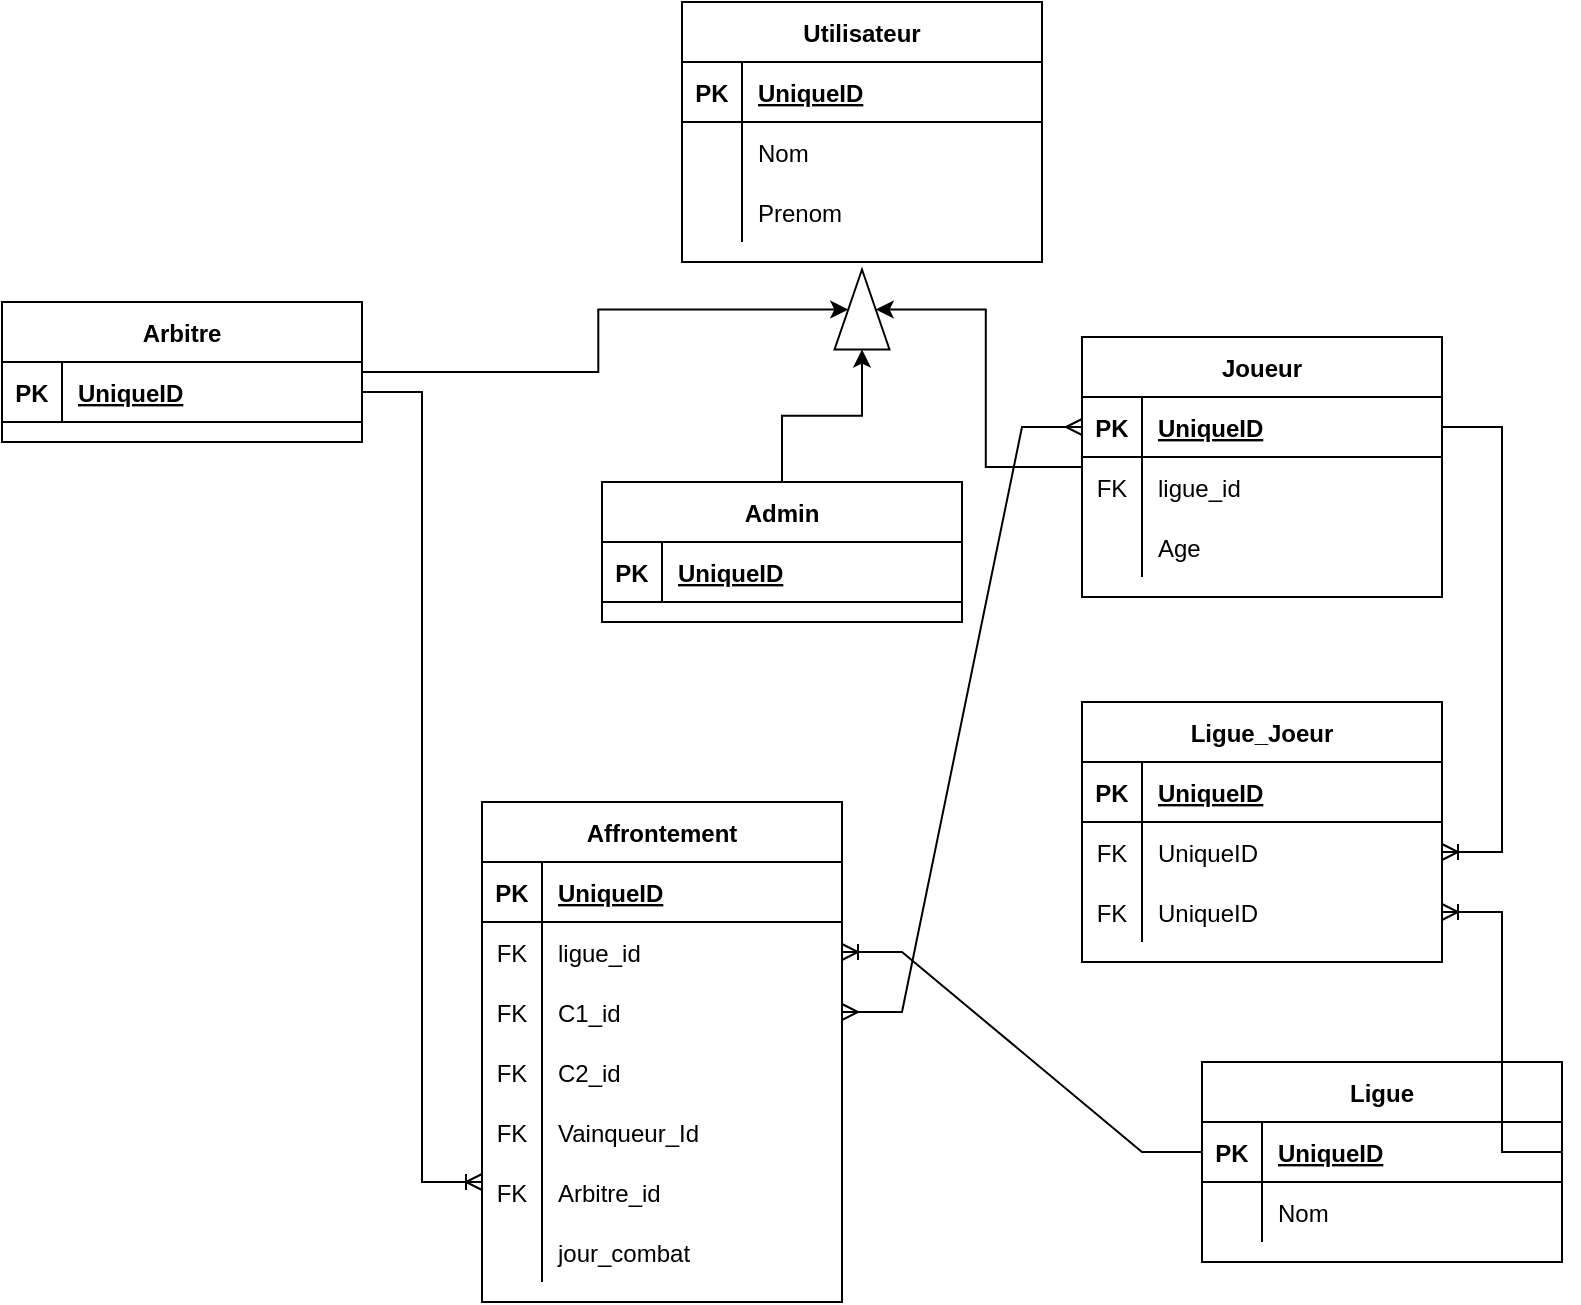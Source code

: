 <mxfile version="15.5.5" type="device"><diagram id="R2lEEEUBdFMjLlhIrx00" name="Page-1"><mxGraphModel dx="2333" dy="1814" grid="1" gridSize="10" guides="1" tooltips="1" connect="1" arrows="1" fold="1" page="1" pageScale="1" pageWidth="850" pageHeight="1100" math="0" shadow="0" extFonts="Permanent Marker^https://fonts.googleapis.com/css?family=Permanent+Marker"><root><mxCell id="0"/><mxCell id="1" parent="0"/><mxCell id="4Ku8pDSjTrNUl_6eFyk2-5" value="Affrontement" style="shape=table;startSize=30;container=1;collapsible=1;childLayout=tableLayout;fixedRows=1;rowLines=0;fontStyle=1;align=center;resizeLast=1;" vertex="1" parent="1"><mxGeometry x="190" y="100" width="180" height="250" as="geometry"/></mxCell><mxCell id="4Ku8pDSjTrNUl_6eFyk2-6" value="" style="shape=partialRectangle;collapsible=0;dropTarget=0;pointerEvents=0;fillColor=none;top=0;left=0;bottom=1;right=0;points=[[0,0.5],[1,0.5]];portConstraint=eastwest;" vertex="1" parent="4Ku8pDSjTrNUl_6eFyk2-5"><mxGeometry y="30" width="180" height="30" as="geometry"/></mxCell><mxCell id="4Ku8pDSjTrNUl_6eFyk2-7" value="PK" style="shape=partialRectangle;connectable=0;fillColor=none;top=0;left=0;bottom=0;right=0;fontStyle=1;overflow=hidden;" vertex="1" parent="4Ku8pDSjTrNUl_6eFyk2-6"><mxGeometry width="30" height="30" as="geometry"><mxRectangle width="30" height="30" as="alternateBounds"/></mxGeometry></mxCell><mxCell id="4Ku8pDSjTrNUl_6eFyk2-8" value="UniqueID" style="shape=partialRectangle;connectable=0;fillColor=none;top=0;left=0;bottom=0;right=0;align=left;spacingLeft=6;fontStyle=5;overflow=hidden;" vertex="1" parent="4Ku8pDSjTrNUl_6eFyk2-6"><mxGeometry x="30" width="150" height="30" as="geometry"><mxRectangle width="150" height="30" as="alternateBounds"/></mxGeometry></mxCell><mxCell id="4Ku8pDSjTrNUl_6eFyk2-172" value="" style="shape=partialRectangle;collapsible=0;dropTarget=0;pointerEvents=0;fillColor=none;top=0;left=0;bottom=0;right=0;points=[[0,0.5],[1,0.5]];portConstraint=eastwest;" vertex="1" parent="4Ku8pDSjTrNUl_6eFyk2-5"><mxGeometry y="60" width="180" height="30" as="geometry"/></mxCell><mxCell id="4Ku8pDSjTrNUl_6eFyk2-173" value="FK" style="shape=partialRectangle;connectable=0;fillColor=none;top=0;left=0;bottom=0;right=0;fontStyle=0;overflow=hidden;" vertex="1" parent="4Ku8pDSjTrNUl_6eFyk2-172"><mxGeometry width="30" height="30" as="geometry"><mxRectangle width="30" height="30" as="alternateBounds"/></mxGeometry></mxCell><mxCell id="4Ku8pDSjTrNUl_6eFyk2-174" value="ligue_id" style="shape=partialRectangle;connectable=0;fillColor=none;top=0;left=0;bottom=0;right=0;align=left;spacingLeft=6;fontStyle=0;overflow=hidden;" vertex="1" parent="4Ku8pDSjTrNUl_6eFyk2-172"><mxGeometry x="30" width="150" height="30" as="geometry"><mxRectangle width="150" height="30" as="alternateBounds"/></mxGeometry></mxCell><mxCell id="4Ku8pDSjTrNUl_6eFyk2-98" value="" style="shape=partialRectangle;collapsible=0;dropTarget=0;pointerEvents=0;fillColor=none;top=0;left=0;bottom=0;right=0;points=[[0,0.5],[1,0.5]];portConstraint=eastwest;" vertex="1" parent="4Ku8pDSjTrNUl_6eFyk2-5"><mxGeometry y="90" width="180" height="30" as="geometry"/></mxCell><mxCell id="4Ku8pDSjTrNUl_6eFyk2-99" value="FK" style="shape=partialRectangle;connectable=0;fillColor=none;top=0;left=0;bottom=0;right=0;fontStyle=0;overflow=hidden;" vertex="1" parent="4Ku8pDSjTrNUl_6eFyk2-98"><mxGeometry width="30" height="30" as="geometry"><mxRectangle width="30" height="30" as="alternateBounds"/></mxGeometry></mxCell><mxCell id="4Ku8pDSjTrNUl_6eFyk2-100" value="C1_id" style="shape=partialRectangle;connectable=0;fillColor=none;top=0;left=0;bottom=0;right=0;align=left;spacingLeft=6;fontStyle=0;overflow=hidden;" vertex="1" parent="4Ku8pDSjTrNUl_6eFyk2-98"><mxGeometry x="30" width="150" height="30" as="geometry"><mxRectangle width="150" height="30" as="alternateBounds"/></mxGeometry></mxCell><mxCell id="4Ku8pDSjTrNUl_6eFyk2-138" value="" style="shape=partialRectangle;collapsible=0;dropTarget=0;pointerEvents=0;fillColor=none;top=0;left=0;bottom=0;right=0;points=[[0,0.5],[1,0.5]];portConstraint=eastwest;" vertex="1" parent="4Ku8pDSjTrNUl_6eFyk2-5"><mxGeometry y="120" width="180" height="30" as="geometry"/></mxCell><mxCell id="4Ku8pDSjTrNUl_6eFyk2-139" value="FK" style="shape=partialRectangle;connectable=0;fillColor=none;top=0;left=0;bottom=0;right=0;fontStyle=0;overflow=hidden;" vertex="1" parent="4Ku8pDSjTrNUl_6eFyk2-138"><mxGeometry width="30" height="30" as="geometry"><mxRectangle width="30" height="30" as="alternateBounds"/></mxGeometry></mxCell><mxCell id="4Ku8pDSjTrNUl_6eFyk2-140" value="C2_id" style="shape=partialRectangle;connectable=0;fillColor=none;top=0;left=0;bottom=0;right=0;align=left;spacingLeft=6;fontStyle=0;overflow=hidden;" vertex="1" parent="4Ku8pDSjTrNUl_6eFyk2-138"><mxGeometry x="30" width="150" height="30" as="geometry"><mxRectangle width="150" height="30" as="alternateBounds"/></mxGeometry></mxCell><mxCell id="4Ku8pDSjTrNUl_6eFyk2-169" value="" style="shape=partialRectangle;collapsible=0;dropTarget=0;pointerEvents=0;fillColor=none;top=0;left=0;bottom=0;right=0;points=[[0,0.5],[1,0.5]];portConstraint=eastwest;" vertex="1" parent="4Ku8pDSjTrNUl_6eFyk2-5"><mxGeometry y="150" width="180" height="30" as="geometry"/></mxCell><mxCell id="4Ku8pDSjTrNUl_6eFyk2-170" value="FK" style="shape=partialRectangle;connectable=0;fillColor=none;top=0;left=0;bottom=0;right=0;fontStyle=0;overflow=hidden;" vertex="1" parent="4Ku8pDSjTrNUl_6eFyk2-169"><mxGeometry width="30" height="30" as="geometry"><mxRectangle width="30" height="30" as="alternateBounds"/></mxGeometry></mxCell><mxCell id="4Ku8pDSjTrNUl_6eFyk2-171" value="Vainqueur_Id" style="shape=partialRectangle;connectable=0;fillColor=none;top=0;left=0;bottom=0;right=0;align=left;spacingLeft=6;fontStyle=0;overflow=hidden;" vertex="1" parent="4Ku8pDSjTrNUl_6eFyk2-169"><mxGeometry x="30" width="150" height="30" as="geometry"><mxRectangle width="150" height="30" as="alternateBounds"/></mxGeometry></mxCell><mxCell id="4Ku8pDSjTrNUl_6eFyk2-105" value="" style="shape=partialRectangle;collapsible=0;dropTarget=0;pointerEvents=0;fillColor=none;top=0;left=0;bottom=0;right=0;points=[[0,0.5],[1,0.5]];portConstraint=eastwest;" vertex="1" parent="4Ku8pDSjTrNUl_6eFyk2-5"><mxGeometry y="180" width="180" height="30" as="geometry"/></mxCell><mxCell id="4Ku8pDSjTrNUl_6eFyk2-106" value="FK" style="shape=partialRectangle;connectable=0;fillColor=none;top=0;left=0;bottom=0;right=0;fontStyle=0;overflow=hidden;" vertex="1" parent="4Ku8pDSjTrNUl_6eFyk2-105"><mxGeometry width="30" height="30" as="geometry"><mxRectangle width="30" height="30" as="alternateBounds"/></mxGeometry></mxCell><mxCell id="4Ku8pDSjTrNUl_6eFyk2-107" value="Arbitre_id" style="shape=partialRectangle;connectable=0;fillColor=none;top=0;left=0;bottom=0;right=0;align=left;spacingLeft=6;fontStyle=0;overflow=hidden;" vertex="1" parent="4Ku8pDSjTrNUl_6eFyk2-105"><mxGeometry x="30" width="150" height="30" as="geometry"><mxRectangle width="150" height="30" as="alternateBounds"/></mxGeometry></mxCell><mxCell id="4Ku8pDSjTrNUl_6eFyk2-9" value="" style="shape=partialRectangle;collapsible=0;dropTarget=0;pointerEvents=0;fillColor=none;top=0;left=0;bottom=0;right=0;points=[[0,0.5],[1,0.5]];portConstraint=eastwest;" vertex="1" parent="4Ku8pDSjTrNUl_6eFyk2-5"><mxGeometry y="210" width="180" height="30" as="geometry"/></mxCell><mxCell id="4Ku8pDSjTrNUl_6eFyk2-10" value="" style="shape=partialRectangle;connectable=0;fillColor=none;top=0;left=0;bottom=0;right=0;editable=1;overflow=hidden;" vertex="1" parent="4Ku8pDSjTrNUl_6eFyk2-9"><mxGeometry width="30" height="30" as="geometry"><mxRectangle width="30" height="30" as="alternateBounds"/></mxGeometry></mxCell><mxCell id="4Ku8pDSjTrNUl_6eFyk2-11" value="jour_combat" style="shape=partialRectangle;connectable=0;fillColor=none;top=0;left=0;bottom=0;right=0;align=left;spacingLeft=6;overflow=hidden;" vertex="1" parent="4Ku8pDSjTrNUl_6eFyk2-9"><mxGeometry x="30" width="150" height="30" as="geometry"><mxRectangle width="150" height="30" as="alternateBounds"/></mxGeometry></mxCell><mxCell id="4Ku8pDSjTrNUl_6eFyk2-189" style="edgeStyle=orthogonalEdgeStyle;rounded=0;jumpStyle=none;orthogonalLoop=1;jettySize=auto;html=1;entryX=0.5;entryY=1;entryDx=0;entryDy=0;" edge="1" parent="1" source="4Ku8pDSjTrNUl_6eFyk2-18" target="4Ku8pDSjTrNUl_6eFyk2-186"><mxGeometry relative="1" as="geometry"/></mxCell><mxCell id="4Ku8pDSjTrNUl_6eFyk2-18" value="Joueur" style="shape=table;startSize=30;container=1;collapsible=1;childLayout=tableLayout;fixedRows=1;rowLines=0;fontStyle=1;align=center;resizeLast=1;" vertex="1" parent="1"><mxGeometry x="490" y="-132.5" width="180" height="130" as="geometry"/></mxCell><mxCell id="4Ku8pDSjTrNUl_6eFyk2-19" value="" style="shape=partialRectangle;collapsible=0;dropTarget=0;pointerEvents=0;fillColor=none;top=0;left=0;bottom=1;right=0;points=[[0,0.5],[1,0.5]];portConstraint=eastwest;" vertex="1" parent="4Ku8pDSjTrNUl_6eFyk2-18"><mxGeometry y="30" width="180" height="30" as="geometry"/></mxCell><mxCell id="4Ku8pDSjTrNUl_6eFyk2-20" value="PK" style="shape=partialRectangle;connectable=0;fillColor=none;top=0;left=0;bottom=0;right=0;fontStyle=1;overflow=hidden;" vertex="1" parent="4Ku8pDSjTrNUl_6eFyk2-19"><mxGeometry width="30" height="30" as="geometry"><mxRectangle width="30" height="30" as="alternateBounds"/></mxGeometry></mxCell><mxCell id="4Ku8pDSjTrNUl_6eFyk2-21" value="UniqueID" style="shape=partialRectangle;connectable=0;fillColor=none;top=0;left=0;bottom=0;right=0;align=left;spacingLeft=6;fontStyle=5;overflow=hidden;" vertex="1" parent="4Ku8pDSjTrNUl_6eFyk2-19"><mxGeometry x="30" width="150" height="30" as="geometry"><mxRectangle width="150" height="30" as="alternateBounds"/></mxGeometry></mxCell><mxCell id="4Ku8pDSjTrNUl_6eFyk2-144" value="" style="shape=partialRectangle;collapsible=0;dropTarget=0;pointerEvents=0;fillColor=none;top=0;left=0;bottom=0;right=0;points=[[0,0.5],[1,0.5]];portConstraint=eastwest;" vertex="1" parent="4Ku8pDSjTrNUl_6eFyk2-18"><mxGeometry y="60" width="180" height="30" as="geometry"/></mxCell><mxCell id="4Ku8pDSjTrNUl_6eFyk2-145" value="FK" style="shape=partialRectangle;connectable=0;fillColor=none;top=0;left=0;bottom=0;right=0;fontStyle=0;overflow=hidden;" vertex="1" parent="4Ku8pDSjTrNUl_6eFyk2-144"><mxGeometry width="30" height="30" as="geometry"><mxRectangle width="30" height="30" as="alternateBounds"/></mxGeometry></mxCell><mxCell id="4Ku8pDSjTrNUl_6eFyk2-146" value="ligue_id" style="shape=partialRectangle;connectable=0;fillColor=none;top=0;left=0;bottom=0;right=0;align=left;spacingLeft=6;fontStyle=0;overflow=hidden;" vertex="1" parent="4Ku8pDSjTrNUl_6eFyk2-144"><mxGeometry x="30" width="150" height="30" as="geometry"><mxRectangle width="150" height="30" as="alternateBounds"/></mxGeometry></mxCell><mxCell id="4Ku8pDSjTrNUl_6eFyk2-28" value="" style="shape=partialRectangle;collapsible=0;dropTarget=0;pointerEvents=0;fillColor=none;top=0;left=0;bottom=0;right=0;points=[[0,0.5],[1,0.5]];portConstraint=eastwest;" vertex="1" parent="4Ku8pDSjTrNUl_6eFyk2-18"><mxGeometry y="90" width="180" height="30" as="geometry"/></mxCell><mxCell id="4Ku8pDSjTrNUl_6eFyk2-29" value="" style="shape=partialRectangle;connectable=0;fillColor=none;top=0;left=0;bottom=0;right=0;editable=1;overflow=hidden;" vertex="1" parent="4Ku8pDSjTrNUl_6eFyk2-28"><mxGeometry width="30" height="30" as="geometry"><mxRectangle width="30" height="30" as="alternateBounds"/></mxGeometry></mxCell><mxCell id="4Ku8pDSjTrNUl_6eFyk2-30" value="Age" style="shape=partialRectangle;connectable=0;fillColor=none;top=0;left=0;bottom=0;right=0;align=left;spacingLeft=6;overflow=hidden;" vertex="1" parent="4Ku8pDSjTrNUl_6eFyk2-28"><mxGeometry x="30" width="150" height="30" as="geometry"><mxRectangle width="150" height="30" as="alternateBounds"/></mxGeometry></mxCell><mxCell id="4Ku8pDSjTrNUl_6eFyk2-191" style="edgeStyle=orthogonalEdgeStyle;rounded=0;jumpStyle=none;orthogonalLoop=1;jettySize=auto;html=1;entryX=0;entryY=0.5;entryDx=0;entryDy=0;" edge="1" parent="1" source="4Ku8pDSjTrNUl_6eFyk2-44" target="4Ku8pDSjTrNUl_6eFyk2-186"><mxGeometry relative="1" as="geometry"/></mxCell><mxCell id="4Ku8pDSjTrNUl_6eFyk2-44" value="Admin" style="shape=table;startSize=30;container=1;collapsible=1;childLayout=tableLayout;fixedRows=1;rowLines=0;fontStyle=1;align=center;resizeLast=1;" vertex="1" parent="1"><mxGeometry x="250" y="-60" width="180" height="70" as="geometry"/></mxCell><mxCell id="4Ku8pDSjTrNUl_6eFyk2-45" value="" style="shape=partialRectangle;collapsible=0;dropTarget=0;pointerEvents=0;fillColor=none;top=0;left=0;bottom=1;right=0;points=[[0,0.5],[1,0.5]];portConstraint=eastwest;" vertex="1" parent="4Ku8pDSjTrNUl_6eFyk2-44"><mxGeometry y="30" width="180" height="30" as="geometry"/></mxCell><mxCell id="4Ku8pDSjTrNUl_6eFyk2-46" value="PK" style="shape=partialRectangle;connectable=0;fillColor=none;top=0;left=0;bottom=0;right=0;fontStyle=1;overflow=hidden;" vertex="1" parent="4Ku8pDSjTrNUl_6eFyk2-45"><mxGeometry width="30" height="30" as="geometry"><mxRectangle width="30" height="30" as="alternateBounds"/></mxGeometry></mxCell><mxCell id="4Ku8pDSjTrNUl_6eFyk2-47" value="UniqueID" style="shape=partialRectangle;connectable=0;fillColor=none;top=0;left=0;bottom=0;right=0;align=left;spacingLeft=6;fontStyle=5;overflow=hidden;" vertex="1" parent="4Ku8pDSjTrNUl_6eFyk2-45"><mxGeometry x="30" width="150" height="30" as="geometry"><mxRectangle width="150" height="30" as="alternateBounds"/></mxGeometry></mxCell><mxCell id="4Ku8pDSjTrNUl_6eFyk2-70" value="Ligue" style="shape=table;startSize=30;container=1;collapsible=1;childLayout=tableLayout;fixedRows=1;rowLines=0;fontStyle=1;align=center;resizeLast=1;" vertex="1" parent="1"><mxGeometry x="550" y="230" width="180" height="100" as="geometry"/></mxCell><mxCell id="4Ku8pDSjTrNUl_6eFyk2-71" value="" style="shape=partialRectangle;collapsible=0;dropTarget=0;pointerEvents=0;fillColor=none;top=0;left=0;bottom=1;right=0;points=[[0,0.5],[1,0.5]];portConstraint=eastwest;" vertex="1" parent="4Ku8pDSjTrNUl_6eFyk2-70"><mxGeometry y="30" width="180" height="30" as="geometry"/></mxCell><mxCell id="4Ku8pDSjTrNUl_6eFyk2-72" value="PK" style="shape=partialRectangle;connectable=0;fillColor=none;top=0;left=0;bottom=0;right=0;fontStyle=1;overflow=hidden;" vertex="1" parent="4Ku8pDSjTrNUl_6eFyk2-71"><mxGeometry width="30" height="30" as="geometry"><mxRectangle width="30" height="30" as="alternateBounds"/></mxGeometry></mxCell><mxCell id="4Ku8pDSjTrNUl_6eFyk2-73" value="UniqueID" style="shape=partialRectangle;connectable=0;fillColor=none;top=0;left=0;bottom=0;right=0;align=left;spacingLeft=6;fontStyle=5;overflow=hidden;" vertex="1" parent="4Ku8pDSjTrNUl_6eFyk2-71"><mxGeometry x="30" width="150" height="30" as="geometry"><mxRectangle width="150" height="30" as="alternateBounds"/></mxGeometry></mxCell><mxCell id="4Ku8pDSjTrNUl_6eFyk2-74" value="" style="shape=partialRectangle;collapsible=0;dropTarget=0;pointerEvents=0;fillColor=none;top=0;left=0;bottom=0;right=0;points=[[0,0.5],[1,0.5]];portConstraint=eastwest;" vertex="1" parent="4Ku8pDSjTrNUl_6eFyk2-70"><mxGeometry y="60" width="180" height="30" as="geometry"/></mxCell><mxCell id="4Ku8pDSjTrNUl_6eFyk2-75" value="" style="shape=partialRectangle;connectable=0;fillColor=none;top=0;left=0;bottom=0;right=0;editable=1;overflow=hidden;" vertex="1" parent="4Ku8pDSjTrNUl_6eFyk2-74"><mxGeometry width="30" height="30" as="geometry"><mxRectangle width="30" height="30" as="alternateBounds"/></mxGeometry></mxCell><mxCell id="4Ku8pDSjTrNUl_6eFyk2-76" value="Nom" style="shape=partialRectangle;connectable=0;fillColor=none;top=0;left=0;bottom=0;right=0;align=left;spacingLeft=6;overflow=hidden;" vertex="1" parent="4Ku8pDSjTrNUl_6eFyk2-74"><mxGeometry x="30" width="150" height="30" as="geometry"><mxRectangle width="150" height="30" as="alternateBounds"/></mxGeometry></mxCell><mxCell id="4Ku8pDSjTrNUl_6eFyk2-188" style="edgeStyle=orthogonalEdgeStyle;rounded=0;jumpStyle=none;orthogonalLoop=1;jettySize=auto;html=1;entryX=0.5;entryY=0;entryDx=0;entryDy=0;" edge="1" parent="1" source="4Ku8pDSjTrNUl_6eFyk2-121" target="4Ku8pDSjTrNUl_6eFyk2-186"><mxGeometry relative="1" as="geometry"/></mxCell><mxCell id="4Ku8pDSjTrNUl_6eFyk2-121" value="Arbitre" style="shape=table;startSize=30;container=1;collapsible=1;childLayout=tableLayout;fixedRows=1;rowLines=0;fontStyle=1;align=center;resizeLast=1;" vertex="1" parent="1"><mxGeometry x="-50" y="-150" width="180" height="70" as="geometry"/></mxCell><mxCell id="4Ku8pDSjTrNUl_6eFyk2-122" value="" style="shape=partialRectangle;collapsible=0;dropTarget=0;pointerEvents=0;fillColor=none;top=0;left=0;bottom=1;right=0;points=[[0,0.5],[1,0.5]];portConstraint=eastwest;" vertex="1" parent="4Ku8pDSjTrNUl_6eFyk2-121"><mxGeometry y="30" width="180" height="30" as="geometry"/></mxCell><mxCell id="4Ku8pDSjTrNUl_6eFyk2-123" value="PK" style="shape=partialRectangle;connectable=0;fillColor=none;top=0;left=0;bottom=0;right=0;fontStyle=1;overflow=hidden;" vertex="1" parent="4Ku8pDSjTrNUl_6eFyk2-122"><mxGeometry width="30" height="30" as="geometry"><mxRectangle width="30" height="30" as="alternateBounds"/></mxGeometry></mxCell><mxCell id="4Ku8pDSjTrNUl_6eFyk2-124" value="UniqueID" style="shape=partialRectangle;connectable=0;fillColor=none;top=0;left=0;bottom=0;right=0;align=left;spacingLeft=6;fontStyle=5;overflow=hidden;" vertex="1" parent="4Ku8pDSjTrNUl_6eFyk2-122"><mxGeometry x="30" width="150" height="30" as="geometry"><mxRectangle width="150" height="30" as="alternateBounds"/></mxGeometry></mxCell><mxCell id="4Ku8pDSjTrNUl_6eFyk2-143" value="" style="edgeStyle=entityRelationEdgeStyle;fontSize=12;html=1;endArrow=ERmany;startArrow=ERmany;rounded=0;entryX=0;entryY=0.5;entryDx=0;entryDy=0;exitX=1;exitY=0.5;exitDx=0;exitDy=0;" edge="1" parent="1" source="4Ku8pDSjTrNUl_6eFyk2-98" target="4Ku8pDSjTrNUl_6eFyk2-19"><mxGeometry width="100" height="100" relative="1" as="geometry"><mxPoint x="370" y="-87" as="sourcePoint"/><mxPoint x="180" y="-70" as="targetPoint"/></mxGeometry></mxCell><mxCell id="4Ku8pDSjTrNUl_6eFyk2-148" value="" style="edgeStyle=entityRelationEdgeStyle;fontSize=12;html=1;endArrow=ERoneToMany;exitX=1;exitY=0.5;exitDx=0;exitDy=0;rounded=0;jumpStyle=gap;" edge="1" parent="1" source="4Ku8pDSjTrNUl_6eFyk2-122"><mxGeometry width="100" height="100" relative="1" as="geometry"><mxPoint x="430" y="240" as="sourcePoint"/><mxPoint x="190" y="290" as="targetPoint"/></mxGeometry></mxCell><mxCell id="4Ku8pDSjTrNUl_6eFyk2-151" value="Ligue_Joeur" style="shape=table;startSize=30;container=1;collapsible=1;childLayout=tableLayout;fixedRows=1;rowLines=0;fontStyle=1;align=center;resizeLast=1;" vertex="1" parent="1"><mxGeometry x="490" y="50" width="180" height="130" as="geometry"/></mxCell><mxCell id="4Ku8pDSjTrNUl_6eFyk2-152" value="" style="shape=partialRectangle;collapsible=0;dropTarget=0;pointerEvents=0;fillColor=none;top=0;left=0;bottom=1;right=0;points=[[0,0.5],[1,0.5]];portConstraint=eastwest;" vertex="1" parent="4Ku8pDSjTrNUl_6eFyk2-151"><mxGeometry y="30" width="180" height="30" as="geometry"/></mxCell><mxCell id="4Ku8pDSjTrNUl_6eFyk2-153" value="PK" style="shape=partialRectangle;connectable=0;fillColor=none;top=0;left=0;bottom=0;right=0;fontStyle=1;overflow=hidden;" vertex="1" parent="4Ku8pDSjTrNUl_6eFyk2-152"><mxGeometry width="30" height="30" as="geometry"><mxRectangle width="30" height="30" as="alternateBounds"/></mxGeometry></mxCell><mxCell id="4Ku8pDSjTrNUl_6eFyk2-154" value="UniqueID" style="shape=partialRectangle;connectable=0;fillColor=none;top=0;left=0;bottom=0;right=0;align=left;spacingLeft=6;fontStyle=5;overflow=hidden;" vertex="1" parent="4Ku8pDSjTrNUl_6eFyk2-152"><mxGeometry x="30" width="150" height="30" as="geometry"><mxRectangle width="150" height="30" as="alternateBounds"/></mxGeometry></mxCell><mxCell id="4Ku8pDSjTrNUl_6eFyk2-158" value="" style="shape=partialRectangle;collapsible=0;dropTarget=0;pointerEvents=0;fillColor=none;top=0;left=0;bottom=0;right=0;points=[[0,0.5],[1,0.5]];portConstraint=eastwest;" vertex="1" parent="4Ku8pDSjTrNUl_6eFyk2-151"><mxGeometry y="60" width="180" height="30" as="geometry"/></mxCell><mxCell id="4Ku8pDSjTrNUl_6eFyk2-159" value="FK" style="shape=partialRectangle;connectable=0;fillColor=none;top=0;left=0;bottom=0;right=0;fontStyle=0;overflow=hidden;" vertex="1" parent="4Ku8pDSjTrNUl_6eFyk2-158"><mxGeometry width="30" height="30" as="geometry"><mxRectangle width="30" height="30" as="alternateBounds"/></mxGeometry></mxCell><mxCell id="4Ku8pDSjTrNUl_6eFyk2-160" value="UniqueID" style="shape=partialRectangle;connectable=0;fillColor=none;top=0;left=0;bottom=0;right=0;align=left;spacingLeft=6;fontStyle=0;overflow=hidden;" vertex="1" parent="4Ku8pDSjTrNUl_6eFyk2-158"><mxGeometry x="30" width="150" height="30" as="geometry"><mxRectangle width="150" height="30" as="alternateBounds"/></mxGeometry></mxCell><mxCell id="4Ku8pDSjTrNUl_6eFyk2-161" value="" style="shape=partialRectangle;collapsible=0;dropTarget=0;pointerEvents=0;fillColor=none;top=0;left=0;bottom=0;right=0;points=[[0,0.5],[1,0.5]];portConstraint=eastwest;" vertex="1" parent="4Ku8pDSjTrNUl_6eFyk2-151"><mxGeometry y="90" width="180" height="30" as="geometry"/></mxCell><mxCell id="4Ku8pDSjTrNUl_6eFyk2-162" value="FK" style="shape=partialRectangle;connectable=0;fillColor=none;top=0;left=0;bottom=0;right=0;fontStyle=0;overflow=hidden;" vertex="1" parent="4Ku8pDSjTrNUl_6eFyk2-161"><mxGeometry width="30" height="30" as="geometry"><mxRectangle width="30" height="30" as="alternateBounds"/></mxGeometry></mxCell><mxCell id="4Ku8pDSjTrNUl_6eFyk2-163" value="UniqueID" style="shape=partialRectangle;connectable=0;fillColor=none;top=0;left=0;bottom=0;right=0;align=left;spacingLeft=6;fontStyle=0;overflow=hidden;" vertex="1" parent="4Ku8pDSjTrNUl_6eFyk2-161"><mxGeometry x="30" width="150" height="30" as="geometry"><mxRectangle width="150" height="30" as="alternateBounds"/></mxGeometry></mxCell><mxCell id="4Ku8pDSjTrNUl_6eFyk2-164" value="" style="edgeStyle=entityRelationEdgeStyle;fontSize=12;html=1;endArrow=ERoneToMany;rounded=0;jumpStyle=none;entryX=1;entryY=0.5;entryDx=0;entryDy=0;exitX=1;exitY=0.5;exitDx=0;exitDy=0;" edge="1" parent="1" source="4Ku8pDSjTrNUl_6eFyk2-71" target="4Ku8pDSjTrNUl_6eFyk2-161"><mxGeometry width="100" height="100" relative="1" as="geometry"><mxPoint x="800" y="190" as="sourcePoint"/><mxPoint x="760" y="100" as="targetPoint"/></mxGeometry></mxCell><mxCell id="4Ku8pDSjTrNUl_6eFyk2-165" value="" style="edgeStyle=entityRelationEdgeStyle;fontSize=12;html=1;endArrow=ERoneToMany;rounded=0;jumpStyle=none;entryX=1;entryY=0.5;entryDx=0;entryDy=0;exitX=1;exitY=0.5;exitDx=0;exitDy=0;" edge="1" parent="1" source="4Ku8pDSjTrNUl_6eFyk2-19" target="4Ku8pDSjTrNUl_6eFyk2-158"><mxGeometry width="100" height="100" relative="1" as="geometry"><mxPoint x="720" y="100" as="sourcePoint"/><mxPoint x="720" y="215" as="targetPoint"/></mxGeometry></mxCell><mxCell id="4Ku8pDSjTrNUl_6eFyk2-175" value="" style="edgeStyle=entityRelationEdgeStyle;fontSize=12;html=1;endArrow=ERoneToMany;rounded=0;jumpStyle=none;entryX=1;entryY=0.5;entryDx=0;entryDy=0;exitX=0;exitY=0.5;exitDx=0;exitDy=0;" edge="1" parent="1" source="4Ku8pDSjTrNUl_6eFyk2-71" target="4Ku8pDSjTrNUl_6eFyk2-172"><mxGeometry width="100" height="100" relative="1" as="geometry"><mxPoint x="550" y="280" as="sourcePoint"/><mxPoint x="540" y="230" as="targetPoint"/></mxGeometry></mxCell><mxCell id="4Ku8pDSjTrNUl_6eFyk2-176" value="Utilisateur" style="shape=table;startSize=30;container=1;collapsible=1;childLayout=tableLayout;fixedRows=1;rowLines=0;fontStyle=1;align=center;resizeLast=1;" vertex="1" parent="1"><mxGeometry x="290" y="-300" width="180" height="130" as="geometry"/></mxCell><mxCell id="4Ku8pDSjTrNUl_6eFyk2-177" value="" style="shape=partialRectangle;collapsible=0;dropTarget=0;pointerEvents=0;fillColor=none;top=0;left=0;bottom=1;right=0;points=[[0,0.5],[1,0.5]];portConstraint=eastwest;" vertex="1" parent="4Ku8pDSjTrNUl_6eFyk2-176"><mxGeometry y="30" width="180" height="30" as="geometry"/></mxCell><mxCell id="4Ku8pDSjTrNUl_6eFyk2-178" value="PK" style="shape=partialRectangle;connectable=0;fillColor=none;top=0;left=0;bottom=0;right=0;fontStyle=1;overflow=hidden;" vertex="1" parent="4Ku8pDSjTrNUl_6eFyk2-177"><mxGeometry width="30" height="30" as="geometry"><mxRectangle width="30" height="30" as="alternateBounds"/></mxGeometry></mxCell><mxCell id="4Ku8pDSjTrNUl_6eFyk2-179" value="UniqueID" style="shape=partialRectangle;connectable=0;fillColor=none;top=0;left=0;bottom=0;right=0;align=left;spacingLeft=6;fontStyle=5;overflow=hidden;" vertex="1" parent="4Ku8pDSjTrNUl_6eFyk2-177"><mxGeometry x="30" width="150" height="30" as="geometry"><mxRectangle width="150" height="30" as="alternateBounds"/></mxGeometry></mxCell><mxCell id="4Ku8pDSjTrNUl_6eFyk2-180" value="" style="shape=partialRectangle;collapsible=0;dropTarget=0;pointerEvents=0;fillColor=none;top=0;left=0;bottom=0;right=0;points=[[0,0.5],[1,0.5]];portConstraint=eastwest;" vertex="1" parent="4Ku8pDSjTrNUl_6eFyk2-176"><mxGeometry y="60" width="180" height="30" as="geometry"/></mxCell><mxCell id="4Ku8pDSjTrNUl_6eFyk2-181" value="" style="shape=partialRectangle;connectable=0;fillColor=none;top=0;left=0;bottom=0;right=0;editable=1;overflow=hidden;" vertex="1" parent="4Ku8pDSjTrNUl_6eFyk2-180"><mxGeometry width="30" height="30" as="geometry"><mxRectangle width="30" height="30" as="alternateBounds"/></mxGeometry></mxCell><mxCell id="4Ku8pDSjTrNUl_6eFyk2-182" value="Nom" style="shape=partialRectangle;connectable=0;fillColor=none;top=0;left=0;bottom=0;right=0;align=left;spacingLeft=6;overflow=hidden;" vertex="1" parent="4Ku8pDSjTrNUl_6eFyk2-180"><mxGeometry x="30" width="150" height="30" as="geometry"><mxRectangle width="150" height="30" as="alternateBounds"/></mxGeometry></mxCell><mxCell id="4Ku8pDSjTrNUl_6eFyk2-183" value="" style="shape=partialRectangle;collapsible=0;dropTarget=0;pointerEvents=0;fillColor=none;top=0;left=0;bottom=0;right=0;points=[[0,0.5],[1,0.5]];portConstraint=eastwest;" vertex="1" parent="4Ku8pDSjTrNUl_6eFyk2-176"><mxGeometry y="90" width="180" height="30" as="geometry"/></mxCell><mxCell id="4Ku8pDSjTrNUl_6eFyk2-184" value="" style="shape=partialRectangle;connectable=0;fillColor=none;top=0;left=0;bottom=0;right=0;editable=1;overflow=hidden;" vertex="1" parent="4Ku8pDSjTrNUl_6eFyk2-183"><mxGeometry width="30" height="30" as="geometry"><mxRectangle width="30" height="30" as="alternateBounds"/></mxGeometry></mxCell><mxCell id="4Ku8pDSjTrNUl_6eFyk2-185" value="Prenom" style="shape=partialRectangle;connectable=0;fillColor=none;top=0;left=0;bottom=0;right=0;align=left;spacingLeft=6;overflow=hidden;" vertex="1" parent="4Ku8pDSjTrNUl_6eFyk2-183"><mxGeometry x="30" width="150" height="30" as="geometry"><mxRectangle width="150" height="30" as="alternateBounds"/></mxGeometry></mxCell><mxCell id="4Ku8pDSjTrNUl_6eFyk2-186" value="" style="triangle;whiteSpace=wrap;html=1;rotation=-90;" vertex="1" parent="1"><mxGeometry x="360" y="-160" width="40" height="27.5" as="geometry"/></mxCell></root></mxGraphModel></diagram></mxfile>